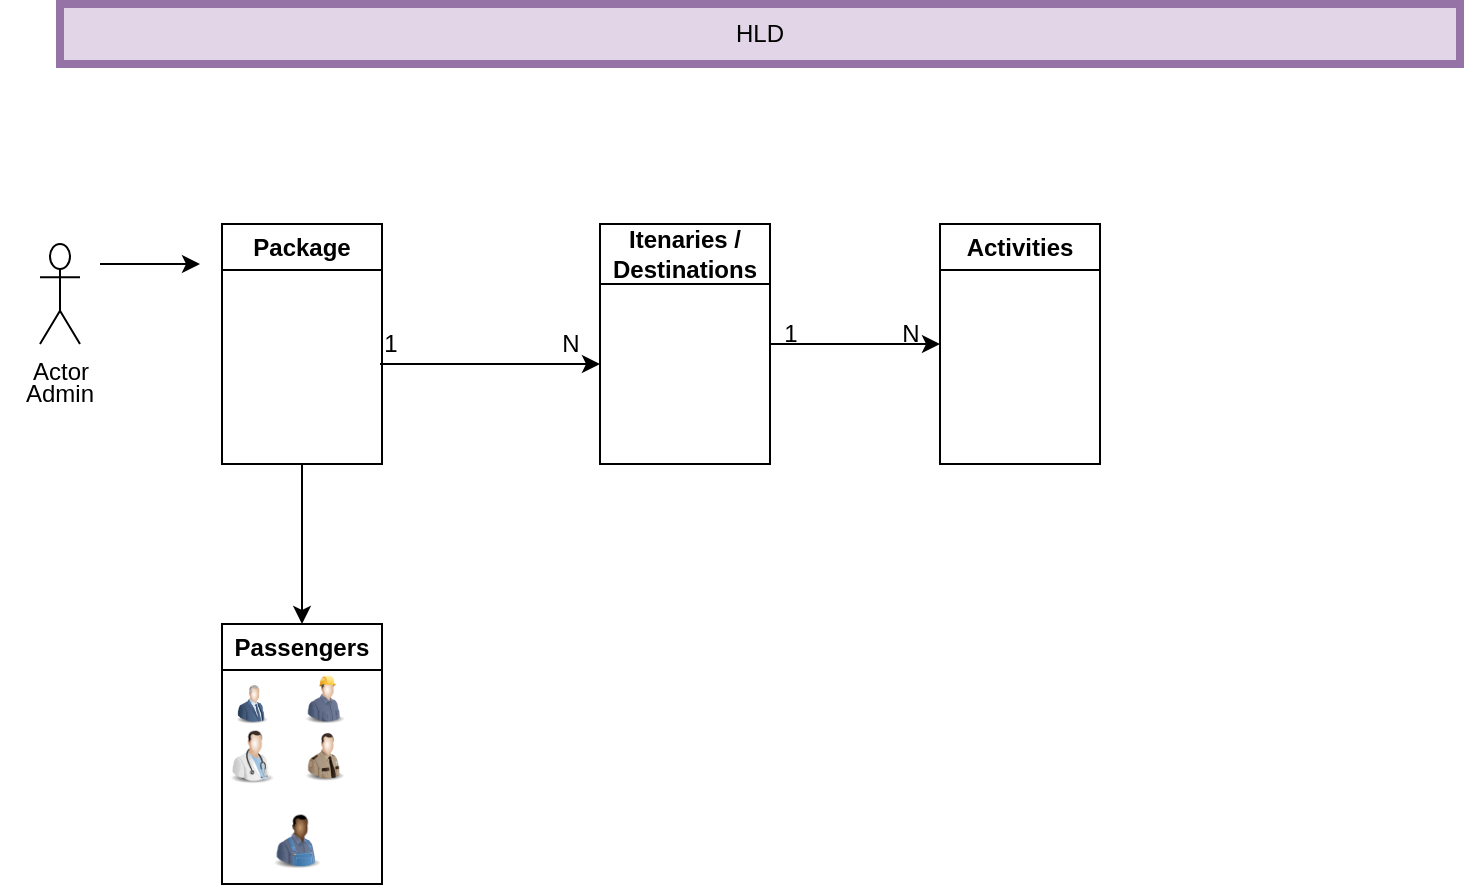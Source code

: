 <mxfile version="21.5.2" type="device">
  <diagram name="Page-1" id="hJEFw0tffrt_zQPYZ6jD">
    <mxGraphModel dx="1761" dy="544" grid="1" gridSize="10" guides="1" tooltips="1" connect="1" arrows="1" fold="1" page="1" pageScale="1" pageWidth="827" pageHeight="1169" math="0" shadow="0">
      <root>
        <mxCell id="0" />
        <mxCell id="1" parent="0" />
        <mxCell id="ZfVFdF3iBBqEDHRoWgo6-1" value="HLD" style="text;html=1;strokeColor=#9673a6;fillColor=#e1d5e7;align=center;verticalAlign=middle;whiteSpace=wrap;rounded=0;strokeWidth=4;perimeterSpacing=4;fillStyle=solid;" vertex="1" parent="1">
          <mxGeometry x="20" y="10" width="700" height="30" as="geometry" />
        </mxCell>
        <mxCell id="ZfVFdF3iBBqEDHRoWgo6-2" value="Actor" style="shape=umlActor;verticalLabelPosition=bottom;verticalAlign=top;html=1;outlineConnect=0;" vertex="1" parent="1">
          <mxGeometry x="10" y="130" width="20" height="50" as="geometry" />
        </mxCell>
        <mxCell id="ZfVFdF3iBBqEDHRoWgo6-5" value="Admin" style="text;html=1;strokeColor=none;fillColor=none;align=center;verticalAlign=middle;whiteSpace=wrap;rounded=0;" vertex="1" parent="1">
          <mxGeometry x="-10" y="190" width="60" height="30" as="geometry" />
        </mxCell>
        <mxCell id="ZfVFdF3iBBqEDHRoWgo6-7" value="" style="endArrow=classic;html=1;rounded=0;" edge="1" parent="1">
          <mxGeometry width="50" height="50" relative="1" as="geometry">
            <mxPoint x="40" y="140" as="sourcePoint" />
            <mxPoint x="90" y="140" as="targetPoint" />
          </mxGeometry>
        </mxCell>
        <mxCell id="ZfVFdF3iBBqEDHRoWgo6-12" value="" style="edgeStyle=orthogonalEdgeStyle;rounded=0;orthogonalLoop=1;jettySize=auto;html=1;" edge="1" parent="1" source="ZfVFdF3iBBqEDHRoWgo6-8" target="ZfVFdF3iBBqEDHRoWgo6-11">
          <mxGeometry relative="1" as="geometry" />
        </mxCell>
        <mxCell id="ZfVFdF3iBBqEDHRoWgo6-8" value="Package" style="swimlane;whiteSpace=wrap;html=1;" vertex="1" parent="1">
          <mxGeometry x="101" y="120" width="80" height="120" as="geometry">
            <mxRectangle x="101" y="120" width="90" height="30" as="alternateBounds" />
          </mxGeometry>
        </mxCell>
        <mxCell id="ZfVFdF3iBBqEDHRoWgo6-9" value="Itenaries / Destinations" style="swimlane;whiteSpace=wrap;html=1;startSize=30;" vertex="1" parent="1">
          <mxGeometry x="290" y="120" width="85" height="120" as="geometry" />
        </mxCell>
        <mxCell id="ZfVFdF3iBBqEDHRoWgo6-10" value="Activities" style="swimlane;whiteSpace=wrap;html=1;" vertex="1" parent="1">
          <mxGeometry x="460" y="120" width="80" height="120" as="geometry" />
        </mxCell>
        <mxCell id="ZfVFdF3iBBqEDHRoWgo6-11" value="Passengers" style="swimlane;whiteSpace=wrap;html=1;" vertex="1" parent="1">
          <mxGeometry x="101" y="320" width="80" height="130" as="geometry">
            <mxRectangle x="101" y="120" width="90" height="30" as="alternateBounds" />
          </mxGeometry>
        </mxCell>
        <mxCell id="ZfVFdF3iBBqEDHRoWgo6-16" value="" style="image;html=1;image=img/lib/clip_art/people/Suit_Man_Blue_128x128.png" vertex="1" parent="ZfVFdF3iBBqEDHRoWgo6-11">
          <mxGeometry y="30" width="30" height="20" as="geometry" />
        </mxCell>
        <mxCell id="ZfVFdF3iBBqEDHRoWgo6-17" value="" style="image;html=1;image=img/lib/clip_art/people/Construction_Worker_Man_128x128.png" vertex="1" parent="ZfVFdF3iBBqEDHRoWgo6-11">
          <mxGeometry x="33.88" y="25" width="35" height="25" as="geometry" />
        </mxCell>
        <mxCell id="ZfVFdF3iBBqEDHRoWgo6-18" value="" style="image;html=1;image=img/lib/clip_art/people/Doctor_Man_128x128.png" vertex="1" parent="ZfVFdF3iBBqEDHRoWgo6-11">
          <mxGeometry x="-5.25" y="52.5" width="40.5" height="27.5" as="geometry" />
        </mxCell>
        <mxCell id="ZfVFdF3iBBqEDHRoWgo6-19" value="" style="image;html=1;image=img/lib/clip_art/people/Security_Man_128x128.png" vertex="1" parent="ZfVFdF3iBBqEDHRoWgo6-11">
          <mxGeometry x="39" y="47.5" width="24.75" height="37.5" as="geometry" />
        </mxCell>
        <mxCell id="ZfVFdF3iBBqEDHRoWgo6-21" value="" style="image;html=1;image=img/lib/clip_art/people/Farmer_Man_Black_128x128.png" vertex="1" parent="ZfVFdF3iBBqEDHRoWgo6-11">
          <mxGeometry x="22.5" y="87.5" width="30" height="40" as="geometry" />
        </mxCell>
        <mxCell id="ZfVFdF3iBBqEDHRoWgo6-13" value="" style="endArrow=classic;html=1;rounded=0;" edge="1" parent="1">
          <mxGeometry width="50" height="50" relative="1" as="geometry">
            <mxPoint x="180" y="190" as="sourcePoint" />
            <mxPoint x="290" y="190" as="targetPoint" />
          </mxGeometry>
        </mxCell>
        <mxCell id="ZfVFdF3iBBqEDHRoWgo6-14" value="" style="endArrow=classic;html=1;rounded=0;exitX=1;exitY=0.5;exitDx=0;exitDy=0;entryX=0;entryY=0.5;entryDx=0;entryDy=0;" edge="1" parent="1" source="ZfVFdF3iBBqEDHRoWgo6-9" target="ZfVFdF3iBBqEDHRoWgo6-10">
          <mxGeometry width="50" height="50" relative="1" as="geometry">
            <mxPoint x="190" y="200" as="sourcePoint" />
            <mxPoint x="240" y="200" as="targetPoint" />
          </mxGeometry>
        </mxCell>
        <mxCell id="ZfVFdF3iBBqEDHRoWgo6-30" value="1" style="text;html=1;align=center;verticalAlign=middle;resizable=0;points=[];autosize=1;strokeColor=none;fillColor=none;" vertex="1" parent="1">
          <mxGeometry x="170" y="165" width="30" height="30" as="geometry" />
        </mxCell>
        <mxCell id="ZfVFdF3iBBqEDHRoWgo6-32" value="N" style="text;html=1;align=center;verticalAlign=middle;resizable=0;points=[];autosize=1;strokeColor=none;fillColor=none;" vertex="1" parent="1">
          <mxGeometry x="260" y="165" width="30" height="30" as="geometry" />
        </mxCell>
        <mxCell id="ZfVFdF3iBBqEDHRoWgo6-33" value="1" style="text;html=1;align=center;verticalAlign=middle;resizable=0;points=[];autosize=1;strokeColor=none;fillColor=none;" vertex="1" parent="1">
          <mxGeometry x="370" y="160" width="30" height="30" as="geometry" />
        </mxCell>
        <mxCell id="ZfVFdF3iBBqEDHRoWgo6-34" value="N" style="text;html=1;align=center;verticalAlign=middle;resizable=0;points=[];autosize=1;strokeColor=none;fillColor=none;" vertex="1" parent="1">
          <mxGeometry x="430" y="160" width="30" height="30" as="geometry" />
        </mxCell>
      </root>
    </mxGraphModel>
  </diagram>
</mxfile>
